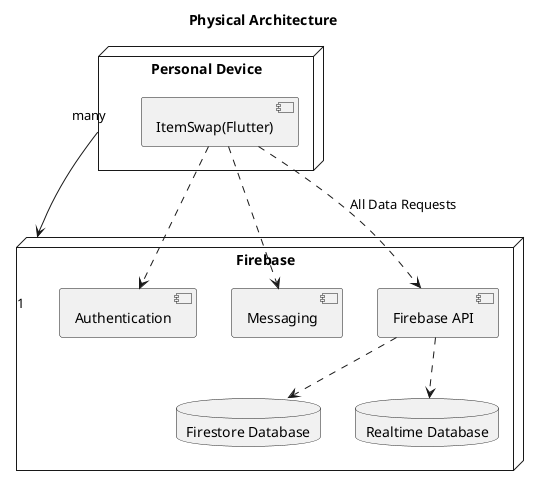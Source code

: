@startuml Pyshical Architecture

title "Physical Architecture"

node "Personal Device" {
    [ItemSwap(Flutter)]
}

node "Firebase" {
        [Authentication]
        database "Firestore Database"
        database "Realtime Database"
        [Messaging]
        [Firebase API]
}

[ItemSwap(Flutter)] ..> [Authentication]
[ItemSwap(Flutter)] ..> [Messaging]
[ItemSwap(Flutter)] ..> [Firebase API] : "All Data Requests"

[Firebase API] ..> "Firestore Database"
[Firebase API] ..> "Realtime Database"

"Personal Device" "many" --> "1" "Firebase"

@enduml